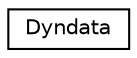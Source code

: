 digraph "Graphical Class Hierarchy"
{
 // LATEX_PDF_SIZE
  edge [fontname="Helvetica",fontsize="10",labelfontname="Helvetica",labelfontsize="10"];
  node [fontname="Helvetica",fontsize="10",shape=record];
  rankdir="LR";
  Node0 [label="Dyndata",height=0.2,width=0.4,color="black", fillcolor="white", style="filled",URL="$struct_dyndata.html",tooltip=" "];
}
